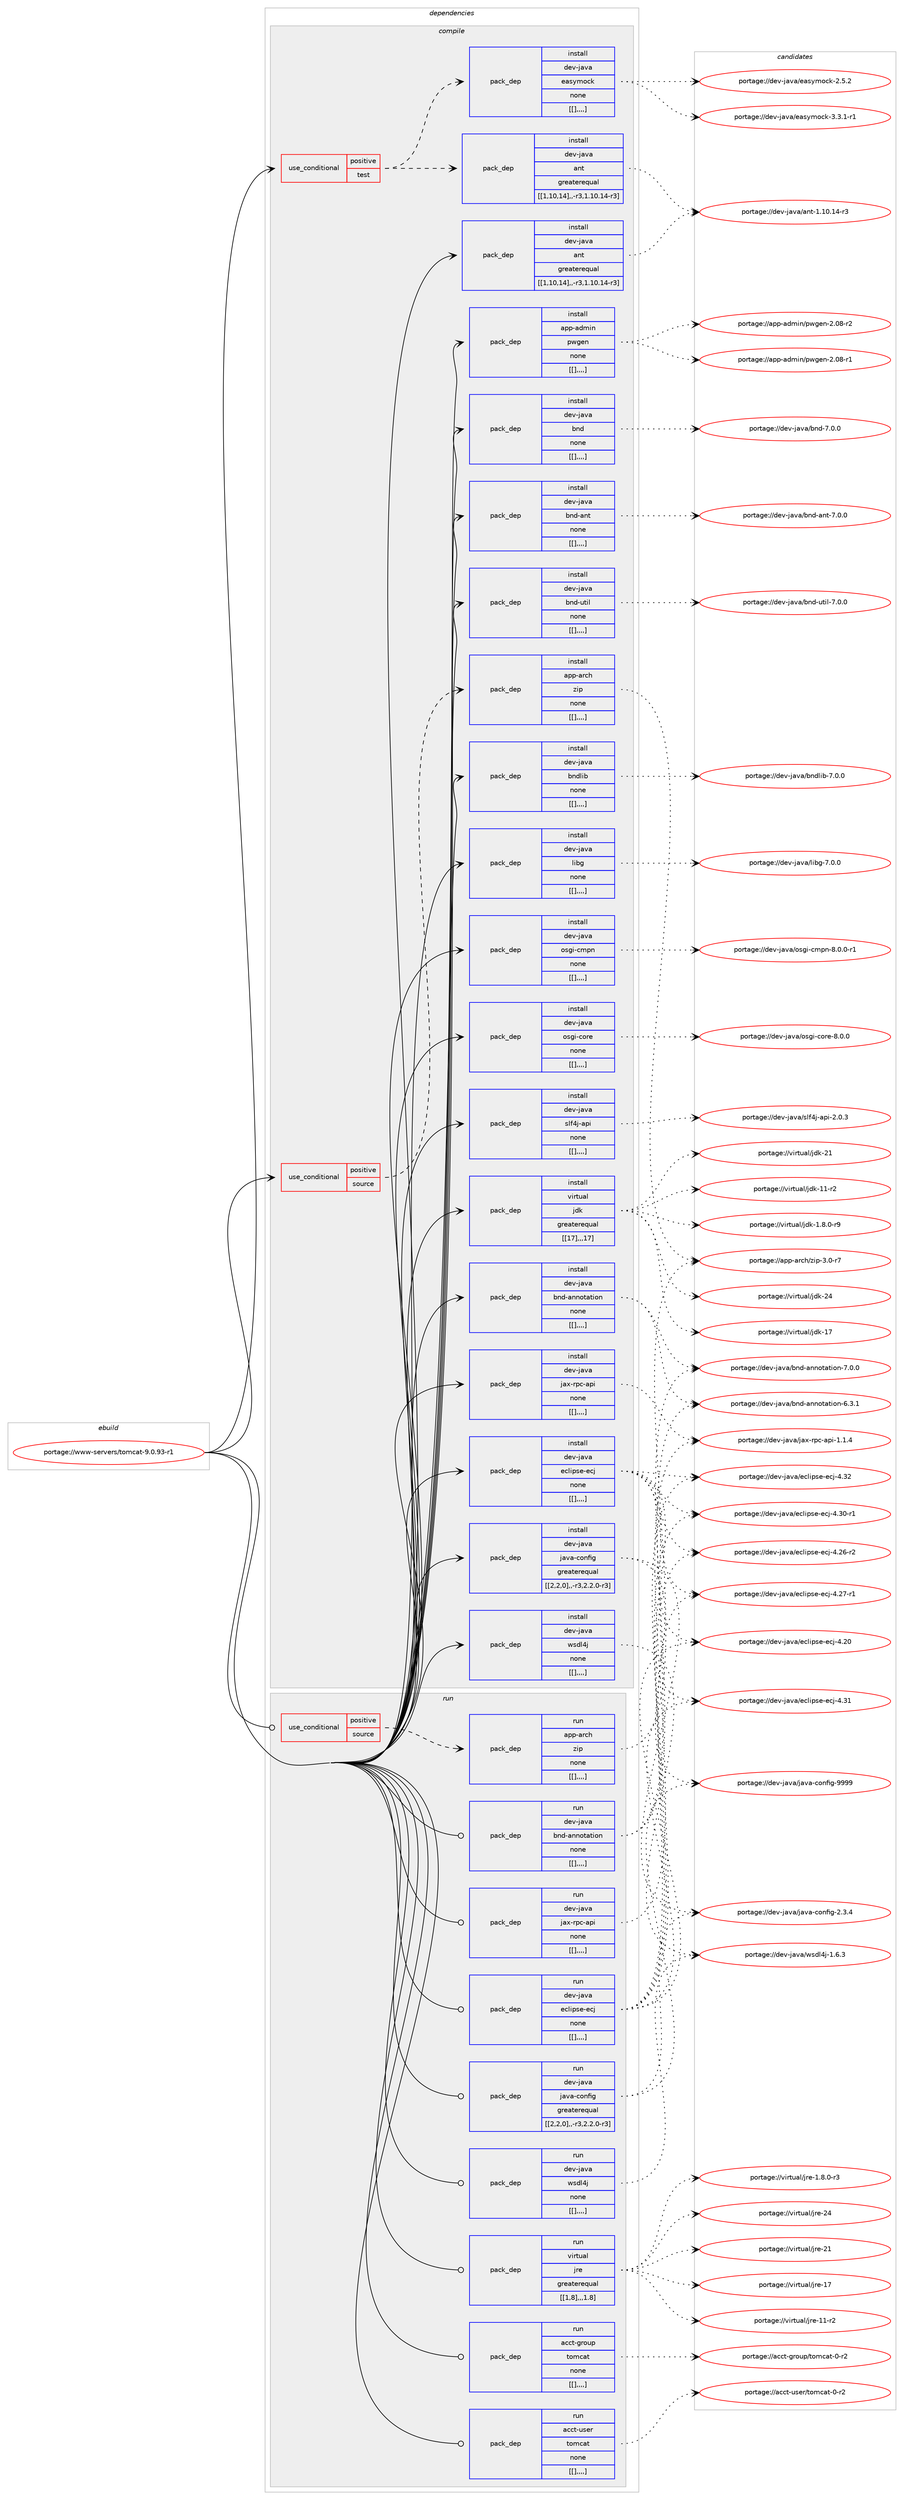 digraph prolog {

# *************
# Graph options
# *************

newrank=true;
concentrate=true;
compound=true;
graph [rankdir=LR,fontname=Helvetica,fontsize=10,ranksep=1.5];#, ranksep=2.5, nodesep=0.2];
edge  [arrowhead=vee];
node  [fontname=Helvetica,fontsize=10];

# **********
# The ebuild
# **********

subgraph cluster_leftcol {
color=gray;
label=<<i>ebuild</i>>;
id [label="portage://www-servers/tomcat-9.0.93-r1", color=red, width=4, href="../www-servers/tomcat-9.0.93-r1.svg"];
}

# ****************
# The dependencies
# ****************

subgraph cluster_midcol {
color=gray;
label=<<i>dependencies</i>>;
subgraph cluster_compile {
fillcolor="#eeeeee";
style=filled;
label=<<i>compile</i>>;
subgraph cond126007 {
dependency473103 [label=<<TABLE BORDER="0" CELLBORDER="1" CELLSPACING="0" CELLPADDING="4"><TR><TD ROWSPAN="3" CELLPADDING="10">use_conditional</TD></TR><TR><TD>positive</TD></TR><TR><TD>source</TD></TR></TABLE>>, shape=none, color=red];
subgraph pack343590 {
dependency473104 [label=<<TABLE BORDER="0" CELLBORDER="1" CELLSPACING="0" CELLPADDING="4" WIDTH="220"><TR><TD ROWSPAN="6" CELLPADDING="30">pack_dep</TD></TR><TR><TD WIDTH="110">install</TD></TR><TR><TD>app-arch</TD></TR><TR><TD>zip</TD></TR><TR><TD>none</TD></TR><TR><TD>[[],,,,]</TD></TR></TABLE>>, shape=none, color=blue];
}
dependency473103:e -> dependency473104:w [weight=20,style="dashed",arrowhead="vee"];
}
id:e -> dependency473103:w [weight=20,style="solid",arrowhead="vee"];
subgraph cond126008 {
dependency473105 [label=<<TABLE BORDER="0" CELLBORDER="1" CELLSPACING="0" CELLPADDING="4"><TR><TD ROWSPAN="3" CELLPADDING="10">use_conditional</TD></TR><TR><TD>positive</TD></TR><TR><TD>test</TD></TR></TABLE>>, shape=none, color=red];
subgraph pack343591 {
dependency473106 [label=<<TABLE BORDER="0" CELLBORDER="1" CELLSPACING="0" CELLPADDING="4" WIDTH="220"><TR><TD ROWSPAN="6" CELLPADDING="30">pack_dep</TD></TR><TR><TD WIDTH="110">install</TD></TR><TR><TD>dev-java</TD></TR><TR><TD>ant</TD></TR><TR><TD>greaterequal</TD></TR><TR><TD>[[1,10,14],,-r3,1.10.14-r3]</TD></TR></TABLE>>, shape=none, color=blue];
}
dependency473105:e -> dependency473106:w [weight=20,style="dashed",arrowhead="vee"];
subgraph pack343592 {
dependency473107 [label=<<TABLE BORDER="0" CELLBORDER="1" CELLSPACING="0" CELLPADDING="4" WIDTH="220"><TR><TD ROWSPAN="6" CELLPADDING="30">pack_dep</TD></TR><TR><TD WIDTH="110">install</TD></TR><TR><TD>dev-java</TD></TR><TR><TD>easymock</TD></TR><TR><TD>none</TD></TR><TR><TD>[[],,,,]</TD></TR></TABLE>>, shape=none, color=blue];
}
dependency473105:e -> dependency473107:w [weight=20,style="dashed",arrowhead="vee"];
}
id:e -> dependency473105:w [weight=20,style="solid",arrowhead="vee"];
subgraph pack343593 {
dependency473108 [label=<<TABLE BORDER="0" CELLBORDER="1" CELLSPACING="0" CELLPADDING="4" WIDTH="220"><TR><TD ROWSPAN="6" CELLPADDING="30">pack_dep</TD></TR><TR><TD WIDTH="110">install</TD></TR><TR><TD>app-admin</TD></TR><TR><TD>pwgen</TD></TR><TR><TD>none</TD></TR><TR><TD>[[],,,,]</TD></TR></TABLE>>, shape=none, color=blue];
}
id:e -> dependency473108:w [weight=20,style="solid",arrowhead="vee"];
subgraph pack343594 {
dependency473109 [label=<<TABLE BORDER="0" CELLBORDER="1" CELLSPACING="0" CELLPADDING="4" WIDTH="220"><TR><TD ROWSPAN="6" CELLPADDING="30">pack_dep</TD></TR><TR><TD WIDTH="110">install</TD></TR><TR><TD>dev-java</TD></TR><TR><TD>ant</TD></TR><TR><TD>greaterequal</TD></TR><TR><TD>[[1,10,14],,-r3,1.10.14-r3]</TD></TR></TABLE>>, shape=none, color=blue];
}
id:e -> dependency473109:w [weight=20,style="solid",arrowhead="vee"];
subgraph pack343595 {
dependency473110 [label=<<TABLE BORDER="0" CELLBORDER="1" CELLSPACING="0" CELLPADDING="4" WIDTH="220"><TR><TD ROWSPAN="6" CELLPADDING="30">pack_dep</TD></TR><TR><TD WIDTH="110">install</TD></TR><TR><TD>dev-java</TD></TR><TR><TD>bnd</TD></TR><TR><TD>none</TD></TR><TR><TD>[[],,,,]</TD></TR></TABLE>>, shape=none, color=blue];
}
id:e -> dependency473110:w [weight=20,style="solid",arrowhead="vee"];
subgraph pack343596 {
dependency473111 [label=<<TABLE BORDER="0" CELLBORDER="1" CELLSPACING="0" CELLPADDING="4" WIDTH="220"><TR><TD ROWSPAN="6" CELLPADDING="30">pack_dep</TD></TR><TR><TD WIDTH="110">install</TD></TR><TR><TD>dev-java</TD></TR><TR><TD>bnd-annotation</TD></TR><TR><TD>none</TD></TR><TR><TD>[[],,,,]</TD></TR></TABLE>>, shape=none, color=blue];
}
id:e -> dependency473111:w [weight=20,style="solid",arrowhead="vee"];
subgraph pack343597 {
dependency473112 [label=<<TABLE BORDER="0" CELLBORDER="1" CELLSPACING="0" CELLPADDING="4" WIDTH="220"><TR><TD ROWSPAN="6" CELLPADDING="30">pack_dep</TD></TR><TR><TD WIDTH="110">install</TD></TR><TR><TD>dev-java</TD></TR><TR><TD>bnd-ant</TD></TR><TR><TD>none</TD></TR><TR><TD>[[],,,,]</TD></TR></TABLE>>, shape=none, color=blue];
}
id:e -> dependency473112:w [weight=20,style="solid",arrowhead="vee"];
subgraph pack343598 {
dependency473113 [label=<<TABLE BORDER="0" CELLBORDER="1" CELLSPACING="0" CELLPADDING="4" WIDTH="220"><TR><TD ROWSPAN="6" CELLPADDING="30">pack_dep</TD></TR><TR><TD WIDTH="110">install</TD></TR><TR><TD>dev-java</TD></TR><TR><TD>bnd-util</TD></TR><TR><TD>none</TD></TR><TR><TD>[[],,,,]</TD></TR></TABLE>>, shape=none, color=blue];
}
id:e -> dependency473113:w [weight=20,style="solid",arrowhead="vee"];
subgraph pack343599 {
dependency473114 [label=<<TABLE BORDER="0" CELLBORDER="1" CELLSPACING="0" CELLPADDING="4" WIDTH="220"><TR><TD ROWSPAN="6" CELLPADDING="30">pack_dep</TD></TR><TR><TD WIDTH="110">install</TD></TR><TR><TD>dev-java</TD></TR><TR><TD>bndlib</TD></TR><TR><TD>none</TD></TR><TR><TD>[[],,,,]</TD></TR></TABLE>>, shape=none, color=blue];
}
id:e -> dependency473114:w [weight=20,style="solid",arrowhead="vee"];
subgraph pack343600 {
dependency473115 [label=<<TABLE BORDER="0" CELLBORDER="1" CELLSPACING="0" CELLPADDING="4" WIDTH="220"><TR><TD ROWSPAN="6" CELLPADDING="30">pack_dep</TD></TR><TR><TD WIDTH="110">install</TD></TR><TR><TD>dev-java</TD></TR><TR><TD>eclipse-ecj</TD></TR><TR><TD>none</TD></TR><TR><TD>[[],,,,]</TD></TR></TABLE>>, shape=none, color=blue];
}
id:e -> dependency473115:w [weight=20,style="solid",arrowhead="vee"];
subgraph pack343601 {
dependency473116 [label=<<TABLE BORDER="0" CELLBORDER="1" CELLSPACING="0" CELLPADDING="4" WIDTH="220"><TR><TD ROWSPAN="6" CELLPADDING="30">pack_dep</TD></TR><TR><TD WIDTH="110">install</TD></TR><TR><TD>dev-java</TD></TR><TR><TD>java-config</TD></TR><TR><TD>greaterequal</TD></TR><TR><TD>[[2,2,0],,-r3,2.2.0-r3]</TD></TR></TABLE>>, shape=none, color=blue];
}
id:e -> dependency473116:w [weight=20,style="solid",arrowhead="vee"];
subgraph pack343602 {
dependency473117 [label=<<TABLE BORDER="0" CELLBORDER="1" CELLSPACING="0" CELLPADDING="4" WIDTH="220"><TR><TD ROWSPAN="6" CELLPADDING="30">pack_dep</TD></TR><TR><TD WIDTH="110">install</TD></TR><TR><TD>dev-java</TD></TR><TR><TD>jax-rpc-api</TD></TR><TR><TD>none</TD></TR><TR><TD>[[],,,,]</TD></TR></TABLE>>, shape=none, color=blue];
}
id:e -> dependency473117:w [weight=20,style="solid",arrowhead="vee"];
subgraph pack343603 {
dependency473118 [label=<<TABLE BORDER="0" CELLBORDER="1" CELLSPACING="0" CELLPADDING="4" WIDTH="220"><TR><TD ROWSPAN="6" CELLPADDING="30">pack_dep</TD></TR><TR><TD WIDTH="110">install</TD></TR><TR><TD>dev-java</TD></TR><TR><TD>libg</TD></TR><TR><TD>none</TD></TR><TR><TD>[[],,,,]</TD></TR></TABLE>>, shape=none, color=blue];
}
id:e -> dependency473118:w [weight=20,style="solid",arrowhead="vee"];
subgraph pack343604 {
dependency473119 [label=<<TABLE BORDER="0" CELLBORDER="1" CELLSPACING="0" CELLPADDING="4" WIDTH="220"><TR><TD ROWSPAN="6" CELLPADDING="30">pack_dep</TD></TR><TR><TD WIDTH="110">install</TD></TR><TR><TD>dev-java</TD></TR><TR><TD>osgi-cmpn</TD></TR><TR><TD>none</TD></TR><TR><TD>[[],,,,]</TD></TR></TABLE>>, shape=none, color=blue];
}
id:e -> dependency473119:w [weight=20,style="solid",arrowhead="vee"];
subgraph pack343605 {
dependency473120 [label=<<TABLE BORDER="0" CELLBORDER="1" CELLSPACING="0" CELLPADDING="4" WIDTH="220"><TR><TD ROWSPAN="6" CELLPADDING="30">pack_dep</TD></TR><TR><TD WIDTH="110">install</TD></TR><TR><TD>dev-java</TD></TR><TR><TD>osgi-core</TD></TR><TR><TD>none</TD></TR><TR><TD>[[],,,,]</TD></TR></TABLE>>, shape=none, color=blue];
}
id:e -> dependency473120:w [weight=20,style="solid",arrowhead="vee"];
subgraph pack343606 {
dependency473121 [label=<<TABLE BORDER="0" CELLBORDER="1" CELLSPACING="0" CELLPADDING="4" WIDTH="220"><TR><TD ROWSPAN="6" CELLPADDING="30">pack_dep</TD></TR><TR><TD WIDTH="110">install</TD></TR><TR><TD>dev-java</TD></TR><TR><TD>slf4j-api</TD></TR><TR><TD>none</TD></TR><TR><TD>[[],,,,]</TD></TR></TABLE>>, shape=none, color=blue];
}
id:e -> dependency473121:w [weight=20,style="solid",arrowhead="vee"];
subgraph pack343607 {
dependency473122 [label=<<TABLE BORDER="0" CELLBORDER="1" CELLSPACING="0" CELLPADDING="4" WIDTH="220"><TR><TD ROWSPAN="6" CELLPADDING="30">pack_dep</TD></TR><TR><TD WIDTH="110">install</TD></TR><TR><TD>dev-java</TD></TR><TR><TD>wsdl4j</TD></TR><TR><TD>none</TD></TR><TR><TD>[[],,,,]</TD></TR></TABLE>>, shape=none, color=blue];
}
id:e -> dependency473122:w [weight=20,style="solid",arrowhead="vee"];
subgraph pack343608 {
dependency473123 [label=<<TABLE BORDER="0" CELLBORDER="1" CELLSPACING="0" CELLPADDING="4" WIDTH="220"><TR><TD ROWSPAN="6" CELLPADDING="30">pack_dep</TD></TR><TR><TD WIDTH="110">install</TD></TR><TR><TD>virtual</TD></TR><TR><TD>jdk</TD></TR><TR><TD>greaterequal</TD></TR><TR><TD>[[17],,,17]</TD></TR></TABLE>>, shape=none, color=blue];
}
id:e -> dependency473123:w [weight=20,style="solid",arrowhead="vee"];
}
subgraph cluster_compileandrun {
fillcolor="#eeeeee";
style=filled;
label=<<i>compile and run</i>>;
}
subgraph cluster_run {
fillcolor="#eeeeee";
style=filled;
label=<<i>run</i>>;
subgraph cond126009 {
dependency473124 [label=<<TABLE BORDER="0" CELLBORDER="1" CELLSPACING="0" CELLPADDING="4"><TR><TD ROWSPAN="3" CELLPADDING="10">use_conditional</TD></TR><TR><TD>positive</TD></TR><TR><TD>source</TD></TR></TABLE>>, shape=none, color=red];
subgraph pack343609 {
dependency473125 [label=<<TABLE BORDER="0" CELLBORDER="1" CELLSPACING="0" CELLPADDING="4" WIDTH="220"><TR><TD ROWSPAN="6" CELLPADDING="30">pack_dep</TD></TR><TR><TD WIDTH="110">run</TD></TR><TR><TD>app-arch</TD></TR><TR><TD>zip</TD></TR><TR><TD>none</TD></TR><TR><TD>[[],,,,]</TD></TR></TABLE>>, shape=none, color=blue];
}
dependency473124:e -> dependency473125:w [weight=20,style="dashed",arrowhead="vee"];
}
id:e -> dependency473124:w [weight=20,style="solid",arrowhead="odot"];
subgraph pack343610 {
dependency473126 [label=<<TABLE BORDER="0" CELLBORDER="1" CELLSPACING="0" CELLPADDING="4" WIDTH="220"><TR><TD ROWSPAN="6" CELLPADDING="30">pack_dep</TD></TR><TR><TD WIDTH="110">run</TD></TR><TR><TD>acct-group</TD></TR><TR><TD>tomcat</TD></TR><TR><TD>none</TD></TR><TR><TD>[[],,,,]</TD></TR></TABLE>>, shape=none, color=blue];
}
id:e -> dependency473126:w [weight=20,style="solid",arrowhead="odot"];
subgraph pack343611 {
dependency473127 [label=<<TABLE BORDER="0" CELLBORDER="1" CELLSPACING="0" CELLPADDING="4" WIDTH="220"><TR><TD ROWSPAN="6" CELLPADDING="30">pack_dep</TD></TR><TR><TD WIDTH="110">run</TD></TR><TR><TD>acct-user</TD></TR><TR><TD>tomcat</TD></TR><TR><TD>none</TD></TR><TR><TD>[[],,,,]</TD></TR></TABLE>>, shape=none, color=blue];
}
id:e -> dependency473127:w [weight=20,style="solid",arrowhead="odot"];
subgraph pack343612 {
dependency473128 [label=<<TABLE BORDER="0" CELLBORDER="1" CELLSPACING="0" CELLPADDING="4" WIDTH="220"><TR><TD ROWSPAN="6" CELLPADDING="30">pack_dep</TD></TR><TR><TD WIDTH="110">run</TD></TR><TR><TD>dev-java</TD></TR><TR><TD>bnd-annotation</TD></TR><TR><TD>none</TD></TR><TR><TD>[[],,,,]</TD></TR></TABLE>>, shape=none, color=blue];
}
id:e -> dependency473128:w [weight=20,style="solid",arrowhead="odot"];
subgraph pack343613 {
dependency473129 [label=<<TABLE BORDER="0" CELLBORDER="1" CELLSPACING="0" CELLPADDING="4" WIDTH="220"><TR><TD ROWSPAN="6" CELLPADDING="30">pack_dep</TD></TR><TR><TD WIDTH="110">run</TD></TR><TR><TD>dev-java</TD></TR><TR><TD>eclipse-ecj</TD></TR><TR><TD>none</TD></TR><TR><TD>[[],,,,]</TD></TR></TABLE>>, shape=none, color=blue];
}
id:e -> dependency473129:w [weight=20,style="solid",arrowhead="odot"];
subgraph pack343614 {
dependency473130 [label=<<TABLE BORDER="0" CELLBORDER="1" CELLSPACING="0" CELLPADDING="4" WIDTH="220"><TR><TD ROWSPAN="6" CELLPADDING="30">pack_dep</TD></TR><TR><TD WIDTH="110">run</TD></TR><TR><TD>dev-java</TD></TR><TR><TD>java-config</TD></TR><TR><TD>greaterequal</TD></TR><TR><TD>[[2,2,0],,-r3,2.2.0-r3]</TD></TR></TABLE>>, shape=none, color=blue];
}
id:e -> dependency473130:w [weight=20,style="solid",arrowhead="odot"];
subgraph pack343615 {
dependency473131 [label=<<TABLE BORDER="0" CELLBORDER="1" CELLSPACING="0" CELLPADDING="4" WIDTH="220"><TR><TD ROWSPAN="6" CELLPADDING="30">pack_dep</TD></TR><TR><TD WIDTH="110">run</TD></TR><TR><TD>dev-java</TD></TR><TR><TD>jax-rpc-api</TD></TR><TR><TD>none</TD></TR><TR><TD>[[],,,,]</TD></TR></TABLE>>, shape=none, color=blue];
}
id:e -> dependency473131:w [weight=20,style="solid",arrowhead="odot"];
subgraph pack343616 {
dependency473132 [label=<<TABLE BORDER="0" CELLBORDER="1" CELLSPACING="0" CELLPADDING="4" WIDTH="220"><TR><TD ROWSPAN="6" CELLPADDING="30">pack_dep</TD></TR><TR><TD WIDTH="110">run</TD></TR><TR><TD>dev-java</TD></TR><TR><TD>wsdl4j</TD></TR><TR><TD>none</TD></TR><TR><TD>[[],,,,]</TD></TR></TABLE>>, shape=none, color=blue];
}
id:e -> dependency473132:w [weight=20,style="solid",arrowhead="odot"];
subgraph pack343617 {
dependency473133 [label=<<TABLE BORDER="0" CELLBORDER="1" CELLSPACING="0" CELLPADDING="4" WIDTH="220"><TR><TD ROWSPAN="6" CELLPADDING="30">pack_dep</TD></TR><TR><TD WIDTH="110">run</TD></TR><TR><TD>virtual</TD></TR><TR><TD>jre</TD></TR><TR><TD>greaterequal</TD></TR><TR><TD>[[1,8],,,1.8]</TD></TR></TABLE>>, shape=none, color=blue];
}
id:e -> dependency473133:w [weight=20,style="solid",arrowhead="odot"];
}
}

# **************
# The candidates
# **************

subgraph cluster_choices {
rank=same;
color=gray;
label=<<i>candidates</i>>;

subgraph choice343590 {
color=black;
nodesep=1;
choice9711211245971149910447122105112455146484511455 [label="portage://app-arch/zip-3.0-r7", color=red, width=4,href="../app-arch/zip-3.0-r7.svg"];
dependency473104:e -> choice9711211245971149910447122105112455146484511455:w [style=dotted,weight="100"];
}
subgraph choice343591 {
color=black;
nodesep=1;
choice100101118451069711897479711011645494649484649524511451 [label="portage://dev-java/ant-1.10.14-r3", color=red, width=4,href="../dev-java/ant-1.10.14-r3.svg"];
dependency473106:e -> choice100101118451069711897479711011645494649484649524511451:w [style=dotted,weight="100"];
}
subgraph choice343592 {
color=black;
nodesep=1;
choice1001011184510697118974710197115121109111991074551465146494511449 [label="portage://dev-java/easymock-3.3.1-r1", color=red, width=4,href="../dev-java/easymock-3.3.1-r1.svg"];
choice100101118451069711897471019711512110911199107455046534650 [label="portage://dev-java/easymock-2.5.2", color=red, width=4,href="../dev-java/easymock-2.5.2.svg"];
dependency473107:e -> choice1001011184510697118974710197115121109111991074551465146494511449:w [style=dotted,weight="100"];
dependency473107:e -> choice100101118451069711897471019711512110911199107455046534650:w [style=dotted,weight="100"];
}
subgraph choice343593 {
color=black;
nodesep=1;
choice9711211245971001091051104711211910310111045504648564511450 [label="portage://app-admin/pwgen-2.08-r2", color=red, width=4,href="../app-admin/pwgen-2.08-r2.svg"];
choice9711211245971001091051104711211910310111045504648564511449 [label="portage://app-admin/pwgen-2.08-r1", color=red, width=4,href="../app-admin/pwgen-2.08-r1.svg"];
dependency473108:e -> choice9711211245971001091051104711211910310111045504648564511450:w [style=dotted,weight="100"];
dependency473108:e -> choice9711211245971001091051104711211910310111045504648564511449:w [style=dotted,weight="100"];
}
subgraph choice343594 {
color=black;
nodesep=1;
choice100101118451069711897479711011645494649484649524511451 [label="portage://dev-java/ant-1.10.14-r3", color=red, width=4,href="../dev-java/ant-1.10.14-r3.svg"];
dependency473109:e -> choice100101118451069711897479711011645494649484649524511451:w [style=dotted,weight="100"];
}
subgraph choice343595 {
color=black;
nodesep=1;
choice1001011184510697118974798110100455546484648 [label="portage://dev-java/bnd-7.0.0", color=red, width=4,href="../dev-java/bnd-7.0.0.svg"];
dependency473110:e -> choice1001011184510697118974798110100455546484648:w [style=dotted,weight="100"];
}
subgraph choice343596 {
color=black;
nodesep=1;
choice1001011184510697118974798110100459711011011111697116105111110455546484648 [label="portage://dev-java/bnd-annotation-7.0.0", color=red, width=4,href="../dev-java/bnd-annotation-7.0.0.svg"];
choice1001011184510697118974798110100459711011011111697116105111110455446514649 [label="portage://dev-java/bnd-annotation-6.3.1", color=red, width=4,href="../dev-java/bnd-annotation-6.3.1.svg"];
dependency473111:e -> choice1001011184510697118974798110100459711011011111697116105111110455546484648:w [style=dotted,weight="100"];
dependency473111:e -> choice1001011184510697118974798110100459711011011111697116105111110455446514649:w [style=dotted,weight="100"];
}
subgraph choice343597 {
color=black;
nodesep=1;
choice10010111845106971189747981101004597110116455546484648 [label="portage://dev-java/bnd-ant-7.0.0", color=red, width=4,href="../dev-java/bnd-ant-7.0.0.svg"];
dependency473112:e -> choice10010111845106971189747981101004597110116455546484648:w [style=dotted,weight="100"];
}
subgraph choice343598 {
color=black;
nodesep=1;
choice100101118451069711897479811010045117116105108455546484648 [label="portage://dev-java/bnd-util-7.0.0", color=red, width=4,href="../dev-java/bnd-util-7.0.0.svg"];
dependency473113:e -> choice100101118451069711897479811010045117116105108455546484648:w [style=dotted,weight="100"];
}
subgraph choice343599 {
color=black;
nodesep=1;
choice100101118451069711897479811010010810598455546484648 [label="portage://dev-java/bndlib-7.0.0", color=red, width=4,href="../dev-java/bndlib-7.0.0.svg"];
dependency473114:e -> choice100101118451069711897479811010010810598455546484648:w [style=dotted,weight="100"];
}
subgraph choice343600 {
color=black;
nodesep=1;
choice100101118451069711897471019910810511211510145101991064552465150 [label="portage://dev-java/eclipse-ecj-4.32", color=red, width=4,href="../dev-java/eclipse-ecj-4.32.svg"];
choice100101118451069711897471019910810511211510145101991064552465149 [label="portage://dev-java/eclipse-ecj-4.31", color=red, width=4,href="../dev-java/eclipse-ecj-4.31.svg"];
choice1001011184510697118974710199108105112115101451019910645524651484511449 [label="portage://dev-java/eclipse-ecj-4.30-r1", color=red, width=4,href="../dev-java/eclipse-ecj-4.30-r1.svg"];
choice1001011184510697118974710199108105112115101451019910645524650554511449 [label="portage://dev-java/eclipse-ecj-4.27-r1", color=red, width=4,href="../dev-java/eclipse-ecj-4.27-r1.svg"];
choice1001011184510697118974710199108105112115101451019910645524650544511450 [label="portage://dev-java/eclipse-ecj-4.26-r2", color=red, width=4,href="../dev-java/eclipse-ecj-4.26-r2.svg"];
choice100101118451069711897471019910810511211510145101991064552465048 [label="portage://dev-java/eclipse-ecj-4.20", color=red, width=4,href="../dev-java/eclipse-ecj-4.20.svg"];
dependency473115:e -> choice100101118451069711897471019910810511211510145101991064552465150:w [style=dotted,weight="100"];
dependency473115:e -> choice100101118451069711897471019910810511211510145101991064552465149:w [style=dotted,weight="100"];
dependency473115:e -> choice1001011184510697118974710199108105112115101451019910645524651484511449:w [style=dotted,weight="100"];
dependency473115:e -> choice1001011184510697118974710199108105112115101451019910645524650554511449:w [style=dotted,weight="100"];
dependency473115:e -> choice1001011184510697118974710199108105112115101451019910645524650544511450:w [style=dotted,weight="100"];
dependency473115:e -> choice100101118451069711897471019910810511211510145101991064552465048:w [style=dotted,weight="100"];
}
subgraph choice343601 {
color=black;
nodesep=1;
choice10010111845106971189747106971189745991111101021051034557575757 [label="portage://dev-java/java-config-9999", color=red, width=4,href="../dev-java/java-config-9999.svg"];
choice1001011184510697118974710697118974599111110102105103455046514652 [label="portage://dev-java/java-config-2.3.4", color=red, width=4,href="../dev-java/java-config-2.3.4.svg"];
dependency473116:e -> choice10010111845106971189747106971189745991111101021051034557575757:w [style=dotted,weight="100"];
dependency473116:e -> choice1001011184510697118974710697118974599111110102105103455046514652:w [style=dotted,weight="100"];
}
subgraph choice343602 {
color=black;
nodesep=1;
choice100101118451069711897471069712045114112994597112105454946494652 [label="portage://dev-java/jax-rpc-api-1.1.4", color=red, width=4,href="../dev-java/jax-rpc-api-1.1.4.svg"];
dependency473117:e -> choice100101118451069711897471069712045114112994597112105454946494652:w [style=dotted,weight="100"];
}
subgraph choice343603 {
color=black;
nodesep=1;
choice1001011184510697118974710810598103455546484648 [label="portage://dev-java/libg-7.0.0", color=red, width=4,href="../dev-java/libg-7.0.0.svg"];
dependency473118:e -> choice1001011184510697118974710810598103455546484648:w [style=dotted,weight="100"];
}
subgraph choice343604 {
color=black;
nodesep=1;
choice1001011184510697118974711111510310545991091121104556464846484511449 [label="portage://dev-java/osgi-cmpn-8.0.0-r1", color=red, width=4,href="../dev-java/osgi-cmpn-8.0.0-r1.svg"];
dependency473119:e -> choice1001011184510697118974711111510310545991091121104556464846484511449:w [style=dotted,weight="100"];
}
subgraph choice343605 {
color=black;
nodesep=1;
choice100101118451069711897471111151031054599111114101455646484648 [label="portage://dev-java/osgi-core-8.0.0", color=red, width=4,href="../dev-java/osgi-core-8.0.0.svg"];
dependency473120:e -> choice100101118451069711897471111151031054599111114101455646484648:w [style=dotted,weight="100"];
}
subgraph choice343606 {
color=black;
nodesep=1;
choice10010111845106971189747115108102521064597112105455046484651 [label="portage://dev-java/slf4j-api-2.0.3", color=red, width=4,href="../dev-java/slf4j-api-2.0.3.svg"];
dependency473121:e -> choice10010111845106971189747115108102521064597112105455046484651:w [style=dotted,weight="100"];
}
subgraph choice343607 {
color=black;
nodesep=1;
choice1001011184510697118974711911510010852106454946544651 [label="portage://dev-java/wsdl4j-1.6.3", color=red, width=4,href="../dev-java/wsdl4j-1.6.3.svg"];
dependency473122:e -> choice1001011184510697118974711911510010852106454946544651:w [style=dotted,weight="100"];
}
subgraph choice343608 {
color=black;
nodesep=1;
choice1181051141161179710847106100107455052 [label="portage://virtual/jdk-24", color=red, width=4,href="../virtual/jdk-24.svg"];
choice1181051141161179710847106100107455049 [label="portage://virtual/jdk-21", color=red, width=4,href="../virtual/jdk-21.svg"];
choice1181051141161179710847106100107454955 [label="portage://virtual/jdk-17", color=red, width=4,href="../virtual/jdk-17.svg"];
choice11810511411611797108471061001074549494511450 [label="portage://virtual/jdk-11-r2", color=red, width=4,href="../virtual/jdk-11-r2.svg"];
choice11810511411611797108471061001074549465646484511457 [label="portage://virtual/jdk-1.8.0-r9", color=red, width=4,href="../virtual/jdk-1.8.0-r9.svg"];
dependency473123:e -> choice1181051141161179710847106100107455052:w [style=dotted,weight="100"];
dependency473123:e -> choice1181051141161179710847106100107455049:w [style=dotted,weight="100"];
dependency473123:e -> choice1181051141161179710847106100107454955:w [style=dotted,weight="100"];
dependency473123:e -> choice11810511411611797108471061001074549494511450:w [style=dotted,weight="100"];
dependency473123:e -> choice11810511411611797108471061001074549465646484511457:w [style=dotted,weight="100"];
}
subgraph choice343609 {
color=black;
nodesep=1;
choice9711211245971149910447122105112455146484511455 [label="portage://app-arch/zip-3.0-r7", color=red, width=4,href="../app-arch/zip-3.0-r7.svg"];
dependency473125:e -> choice9711211245971149910447122105112455146484511455:w [style=dotted,weight="100"];
}
subgraph choice343610 {
color=black;
nodesep=1;
choice9799991164510311411111711247116111109999711645484511450 [label="portage://acct-group/tomcat-0-r2", color=red, width=4,href="../acct-group/tomcat-0-r2.svg"];
dependency473126:e -> choice9799991164510311411111711247116111109999711645484511450:w [style=dotted,weight="100"];
}
subgraph choice343611 {
color=black;
nodesep=1;
choice9799991164511711510111447116111109999711645484511450 [label="portage://acct-user/tomcat-0-r2", color=red, width=4,href="../acct-user/tomcat-0-r2.svg"];
dependency473127:e -> choice9799991164511711510111447116111109999711645484511450:w [style=dotted,weight="100"];
}
subgraph choice343612 {
color=black;
nodesep=1;
choice1001011184510697118974798110100459711011011111697116105111110455546484648 [label="portage://dev-java/bnd-annotation-7.0.0", color=red, width=4,href="../dev-java/bnd-annotation-7.0.0.svg"];
choice1001011184510697118974798110100459711011011111697116105111110455446514649 [label="portage://dev-java/bnd-annotation-6.3.1", color=red, width=4,href="../dev-java/bnd-annotation-6.3.1.svg"];
dependency473128:e -> choice1001011184510697118974798110100459711011011111697116105111110455546484648:w [style=dotted,weight="100"];
dependency473128:e -> choice1001011184510697118974798110100459711011011111697116105111110455446514649:w [style=dotted,weight="100"];
}
subgraph choice343613 {
color=black;
nodesep=1;
choice100101118451069711897471019910810511211510145101991064552465150 [label="portage://dev-java/eclipse-ecj-4.32", color=red, width=4,href="../dev-java/eclipse-ecj-4.32.svg"];
choice100101118451069711897471019910810511211510145101991064552465149 [label="portage://dev-java/eclipse-ecj-4.31", color=red, width=4,href="../dev-java/eclipse-ecj-4.31.svg"];
choice1001011184510697118974710199108105112115101451019910645524651484511449 [label="portage://dev-java/eclipse-ecj-4.30-r1", color=red, width=4,href="../dev-java/eclipse-ecj-4.30-r1.svg"];
choice1001011184510697118974710199108105112115101451019910645524650554511449 [label="portage://dev-java/eclipse-ecj-4.27-r1", color=red, width=4,href="../dev-java/eclipse-ecj-4.27-r1.svg"];
choice1001011184510697118974710199108105112115101451019910645524650544511450 [label="portage://dev-java/eclipse-ecj-4.26-r2", color=red, width=4,href="../dev-java/eclipse-ecj-4.26-r2.svg"];
choice100101118451069711897471019910810511211510145101991064552465048 [label="portage://dev-java/eclipse-ecj-4.20", color=red, width=4,href="../dev-java/eclipse-ecj-4.20.svg"];
dependency473129:e -> choice100101118451069711897471019910810511211510145101991064552465150:w [style=dotted,weight="100"];
dependency473129:e -> choice100101118451069711897471019910810511211510145101991064552465149:w [style=dotted,weight="100"];
dependency473129:e -> choice1001011184510697118974710199108105112115101451019910645524651484511449:w [style=dotted,weight="100"];
dependency473129:e -> choice1001011184510697118974710199108105112115101451019910645524650554511449:w [style=dotted,weight="100"];
dependency473129:e -> choice1001011184510697118974710199108105112115101451019910645524650544511450:w [style=dotted,weight="100"];
dependency473129:e -> choice100101118451069711897471019910810511211510145101991064552465048:w [style=dotted,weight="100"];
}
subgraph choice343614 {
color=black;
nodesep=1;
choice10010111845106971189747106971189745991111101021051034557575757 [label="portage://dev-java/java-config-9999", color=red, width=4,href="../dev-java/java-config-9999.svg"];
choice1001011184510697118974710697118974599111110102105103455046514652 [label="portage://dev-java/java-config-2.3.4", color=red, width=4,href="../dev-java/java-config-2.3.4.svg"];
dependency473130:e -> choice10010111845106971189747106971189745991111101021051034557575757:w [style=dotted,weight="100"];
dependency473130:e -> choice1001011184510697118974710697118974599111110102105103455046514652:w [style=dotted,weight="100"];
}
subgraph choice343615 {
color=black;
nodesep=1;
choice100101118451069711897471069712045114112994597112105454946494652 [label="portage://dev-java/jax-rpc-api-1.1.4", color=red, width=4,href="../dev-java/jax-rpc-api-1.1.4.svg"];
dependency473131:e -> choice100101118451069711897471069712045114112994597112105454946494652:w [style=dotted,weight="100"];
}
subgraph choice343616 {
color=black;
nodesep=1;
choice1001011184510697118974711911510010852106454946544651 [label="portage://dev-java/wsdl4j-1.6.3", color=red, width=4,href="../dev-java/wsdl4j-1.6.3.svg"];
dependency473132:e -> choice1001011184510697118974711911510010852106454946544651:w [style=dotted,weight="100"];
}
subgraph choice343617 {
color=black;
nodesep=1;
choice1181051141161179710847106114101455052 [label="portage://virtual/jre-24", color=red, width=4,href="../virtual/jre-24.svg"];
choice1181051141161179710847106114101455049 [label="portage://virtual/jre-21", color=red, width=4,href="../virtual/jre-21.svg"];
choice1181051141161179710847106114101454955 [label="portage://virtual/jre-17", color=red, width=4,href="../virtual/jre-17.svg"];
choice11810511411611797108471061141014549494511450 [label="portage://virtual/jre-11-r2", color=red, width=4,href="../virtual/jre-11-r2.svg"];
choice11810511411611797108471061141014549465646484511451 [label="portage://virtual/jre-1.8.0-r3", color=red, width=4,href="../virtual/jre-1.8.0-r3.svg"];
dependency473133:e -> choice1181051141161179710847106114101455052:w [style=dotted,weight="100"];
dependency473133:e -> choice1181051141161179710847106114101455049:w [style=dotted,weight="100"];
dependency473133:e -> choice1181051141161179710847106114101454955:w [style=dotted,weight="100"];
dependency473133:e -> choice11810511411611797108471061141014549494511450:w [style=dotted,weight="100"];
dependency473133:e -> choice11810511411611797108471061141014549465646484511451:w [style=dotted,weight="100"];
}
}

}
